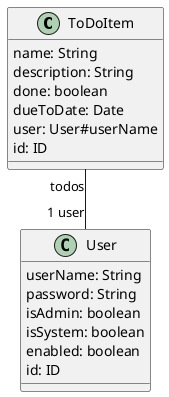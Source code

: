 @startuml system

ToDoItem "todos" -- "1 user" User


class User {
  userName: String
  password: String
  isAdmin: boolean
  isSystem: boolean
  enabled: boolean
  id: ID
}

class ToDoItem {
  name: String
  description: String
  done: boolean
  dueToDate: Date
  user: User#userName
  id: ID
}

@enduml